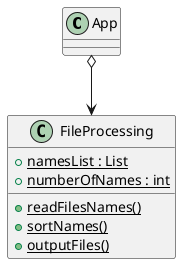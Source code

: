 @startuml

class App {}

class FileProcessing {
    +{static}namesList : List
    +{static}numberOfNames : int

    +{static}readFilesNames()
    +{static}sortNames()
    +{static}outputFiles()
}

App o--> FileProcessing




@enduml